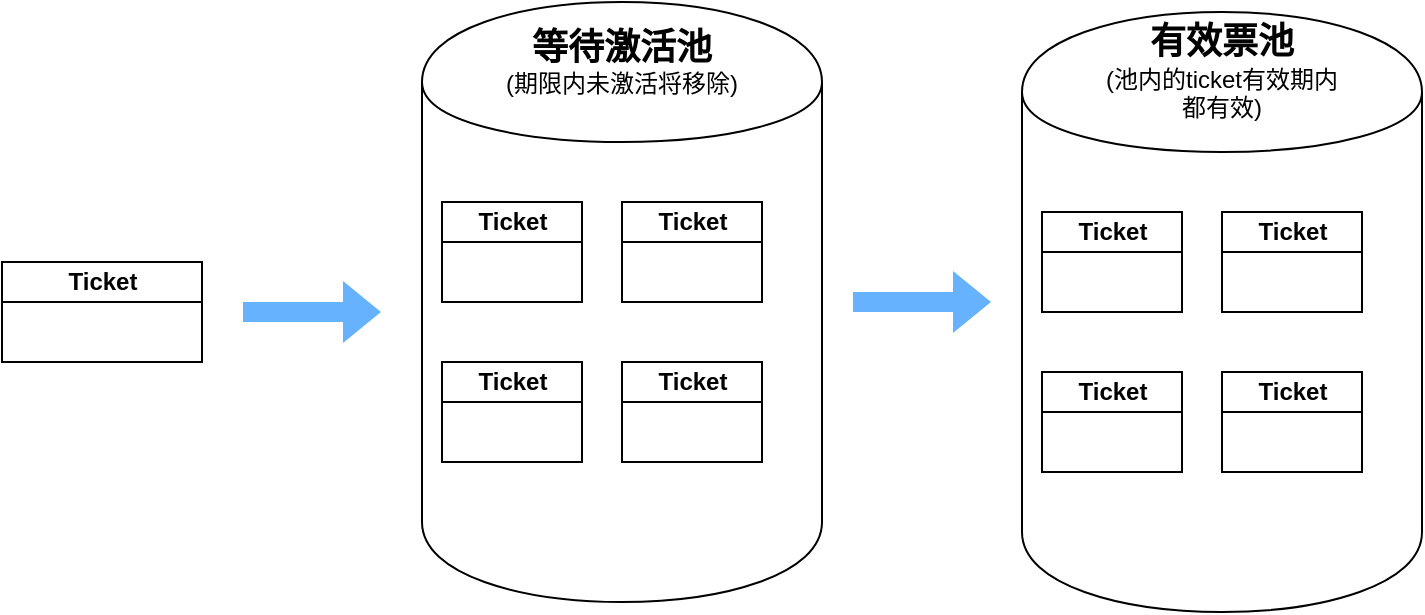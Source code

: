 <mxfile version="12.2.2" type="device" pages="1"><diagram id="Lex9UoaYfbYlHVnhApzB" name="Page-1"><mxGraphModel dx="932" dy="666" grid="1" gridSize="10" guides="1" tooltips="1" connect="1" arrows="1" fold="1" page="1" pageScale="1" pageWidth="1100" pageHeight="850" math="0" shadow="0"><root><mxCell id="0"/><mxCell id="1" parent="0"/><mxCell id="A2T5QV7iJ9bCxrfOY23C-2" value="Ticket" style="swimlane;html=1;startSize=20;horizontal=1;containerType=tree;" parent="1" vertex="1"><mxGeometry x="10" y="290" width="100" height="50" as="geometry"/></mxCell><mxCell id="A2T5QV7iJ9bCxrfOY23C-3" value="" style="shape=cylinder;whiteSpace=wrap;html=1;boundedLbl=1;backgroundOutline=1;" parent="1" vertex="1"><mxGeometry x="220" y="160" width="200" height="300" as="geometry"/></mxCell><mxCell id="A2T5QV7iJ9bCxrfOY23C-4" value="&lt;font style=&quot;font-size: 18px&quot;&gt;&lt;b&gt;等待激活池&lt;/b&gt;&lt;/font&gt;&lt;br&gt;(期限内未激活将移除)" style="text;html=1;strokeColor=none;fillColor=none;align=center;verticalAlign=middle;whiteSpace=wrap;rounded=0;" parent="1" vertex="1"><mxGeometry x="260" y="180" width="120" height="20" as="geometry"/></mxCell><mxCell id="A2T5QV7iJ9bCxrfOY23C-5" value="Ticket" style="swimlane;html=1;startSize=20;horizontal=1;containerType=tree;" parent="1" vertex="1"><mxGeometry x="230" y="260" width="70" height="50" as="geometry"/></mxCell><mxCell id="A2T5QV7iJ9bCxrfOY23C-6" value="Ticket" style="swimlane;html=1;startSize=20;horizontal=1;containerType=tree;" parent="1" vertex="1"><mxGeometry x="320" y="260" width="70" height="50" as="geometry"/></mxCell><mxCell id="A2T5QV7iJ9bCxrfOY23C-7" value="Ticket" style="swimlane;html=1;startSize=20;horizontal=1;containerType=tree;" parent="1" vertex="1"><mxGeometry x="230" y="340" width="70" height="50" as="geometry"/></mxCell><mxCell id="A2T5QV7iJ9bCxrfOY23C-8" value="Ticket" style="swimlane;html=1;startSize=20;horizontal=1;containerType=tree;" parent="1" vertex="1"><mxGeometry x="320" y="340" width="70" height="50" as="geometry"/></mxCell><mxCell id="A2T5QV7iJ9bCxrfOY23C-10" value="" style="shape=flexArrow;endArrow=classic;html=1;fillColor=#66B2FF;strokeColor=none;" parent="1" edge="1"><mxGeometry width="50" height="50" relative="1" as="geometry"><mxPoint x="130" y="315" as="sourcePoint"/><mxPoint x="200" y="315" as="targetPoint"/></mxGeometry></mxCell><mxCell id="A2T5QV7iJ9bCxrfOY23C-11" value="" style="shape=cylinder;whiteSpace=wrap;html=1;boundedLbl=1;backgroundOutline=1;" parent="1" vertex="1"><mxGeometry x="520" y="165" width="200" height="300" as="geometry"/></mxCell><mxCell id="A2T5QV7iJ9bCxrfOY23C-12" value="&lt;font style=&quot;font-size: 18px&quot;&gt;&lt;b&gt;有效票池&lt;/b&gt;&lt;/font&gt;&lt;br&gt;(池内的ticket有效期内都有效)" style="text;html=1;strokeColor=none;fillColor=none;align=center;verticalAlign=middle;whiteSpace=wrap;rounded=0;" parent="1" vertex="1"><mxGeometry x="560" y="185" width="120" height="20" as="geometry"/></mxCell><mxCell id="A2T5QV7iJ9bCxrfOY23C-13" value="Ticket" style="swimlane;html=1;startSize=20;horizontal=1;containerType=tree;" parent="1" vertex="1"><mxGeometry x="530" y="265" width="70" height="50" as="geometry"/></mxCell><mxCell id="A2T5QV7iJ9bCxrfOY23C-14" value="Ticket" style="swimlane;html=1;startSize=20;horizontal=1;containerType=tree;" parent="1" vertex="1"><mxGeometry x="620" y="265" width="70" height="50" as="geometry"/></mxCell><mxCell id="A2T5QV7iJ9bCxrfOY23C-15" value="Ticket" style="swimlane;html=1;startSize=20;horizontal=1;containerType=tree;" parent="1" vertex="1"><mxGeometry x="530" y="345" width="70" height="50" as="geometry"/></mxCell><mxCell id="A2T5QV7iJ9bCxrfOY23C-16" value="Ticket" style="swimlane;html=1;startSize=20;horizontal=1;containerType=tree;" parent="1" vertex="1"><mxGeometry x="620" y="345" width="70" height="50" as="geometry"/></mxCell><mxCell id="A2T5QV7iJ9bCxrfOY23C-26" value="" style="shape=flexArrow;endArrow=classic;html=1;fillColor=#66B2FF;strokeColor=none;" parent="1" edge="1"><mxGeometry width="50" height="50" relative="1" as="geometry"><mxPoint x="435" y="310" as="sourcePoint"/><mxPoint x="505" y="310" as="targetPoint"/></mxGeometry></mxCell></root></mxGraphModel></diagram></mxfile>